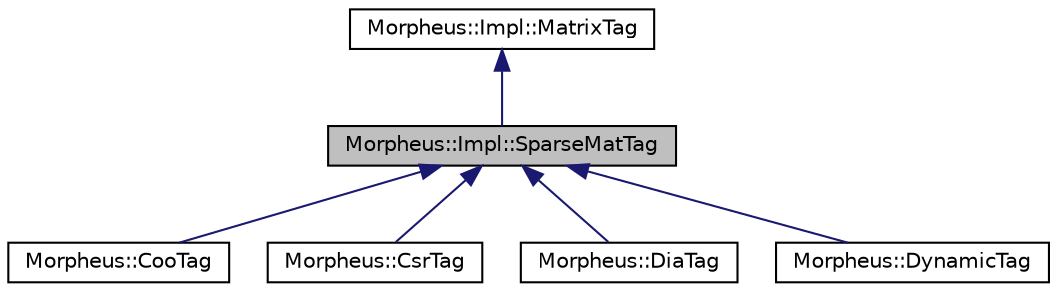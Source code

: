digraph "Morpheus::Impl::SparseMatTag"
{
 // LATEX_PDF_SIZE
  edge [fontname="Helvetica",fontsize="10",labelfontname="Helvetica",labelfontsize="10"];
  node [fontname="Helvetica",fontsize="10",shape=record];
  Node1 [label="Morpheus::Impl::SparseMatTag",height=0.2,width=0.4,color="black", fillcolor="grey75", style="filled", fontcolor="black",tooltip=" "];
  Node2 -> Node1 [dir="back",color="midnightblue",fontsize="10",style="solid",fontname="Helvetica"];
  Node2 [label="Morpheus::Impl::MatrixTag",height=0.2,width=0.4,color="black", fillcolor="white", style="filled",URL="$structMorpheus_1_1Impl_1_1MatrixTag.html",tooltip=" "];
  Node1 -> Node3 [dir="back",color="midnightblue",fontsize="10",style="solid",fontname="Helvetica"];
  Node3 [label="Morpheus::CooTag",height=0.2,width=0.4,color="black", fillcolor="white", style="filled",URL="$structMorpheus_1_1CooTag.html",tooltip=" "];
  Node1 -> Node4 [dir="back",color="midnightblue",fontsize="10",style="solid",fontname="Helvetica"];
  Node4 [label="Morpheus::CsrTag",height=0.2,width=0.4,color="black", fillcolor="white", style="filled",URL="$structMorpheus_1_1CsrTag.html",tooltip=" "];
  Node1 -> Node5 [dir="back",color="midnightblue",fontsize="10",style="solid",fontname="Helvetica"];
  Node5 [label="Morpheus::DiaTag",height=0.2,width=0.4,color="black", fillcolor="white", style="filled",URL="$structMorpheus_1_1DiaTag.html",tooltip=" "];
  Node1 -> Node6 [dir="back",color="midnightblue",fontsize="10",style="solid",fontname="Helvetica"];
  Node6 [label="Morpheus::DynamicTag",height=0.2,width=0.4,color="black", fillcolor="white", style="filled",URL="$structMorpheus_1_1DynamicTag.html",tooltip=" "];
}
